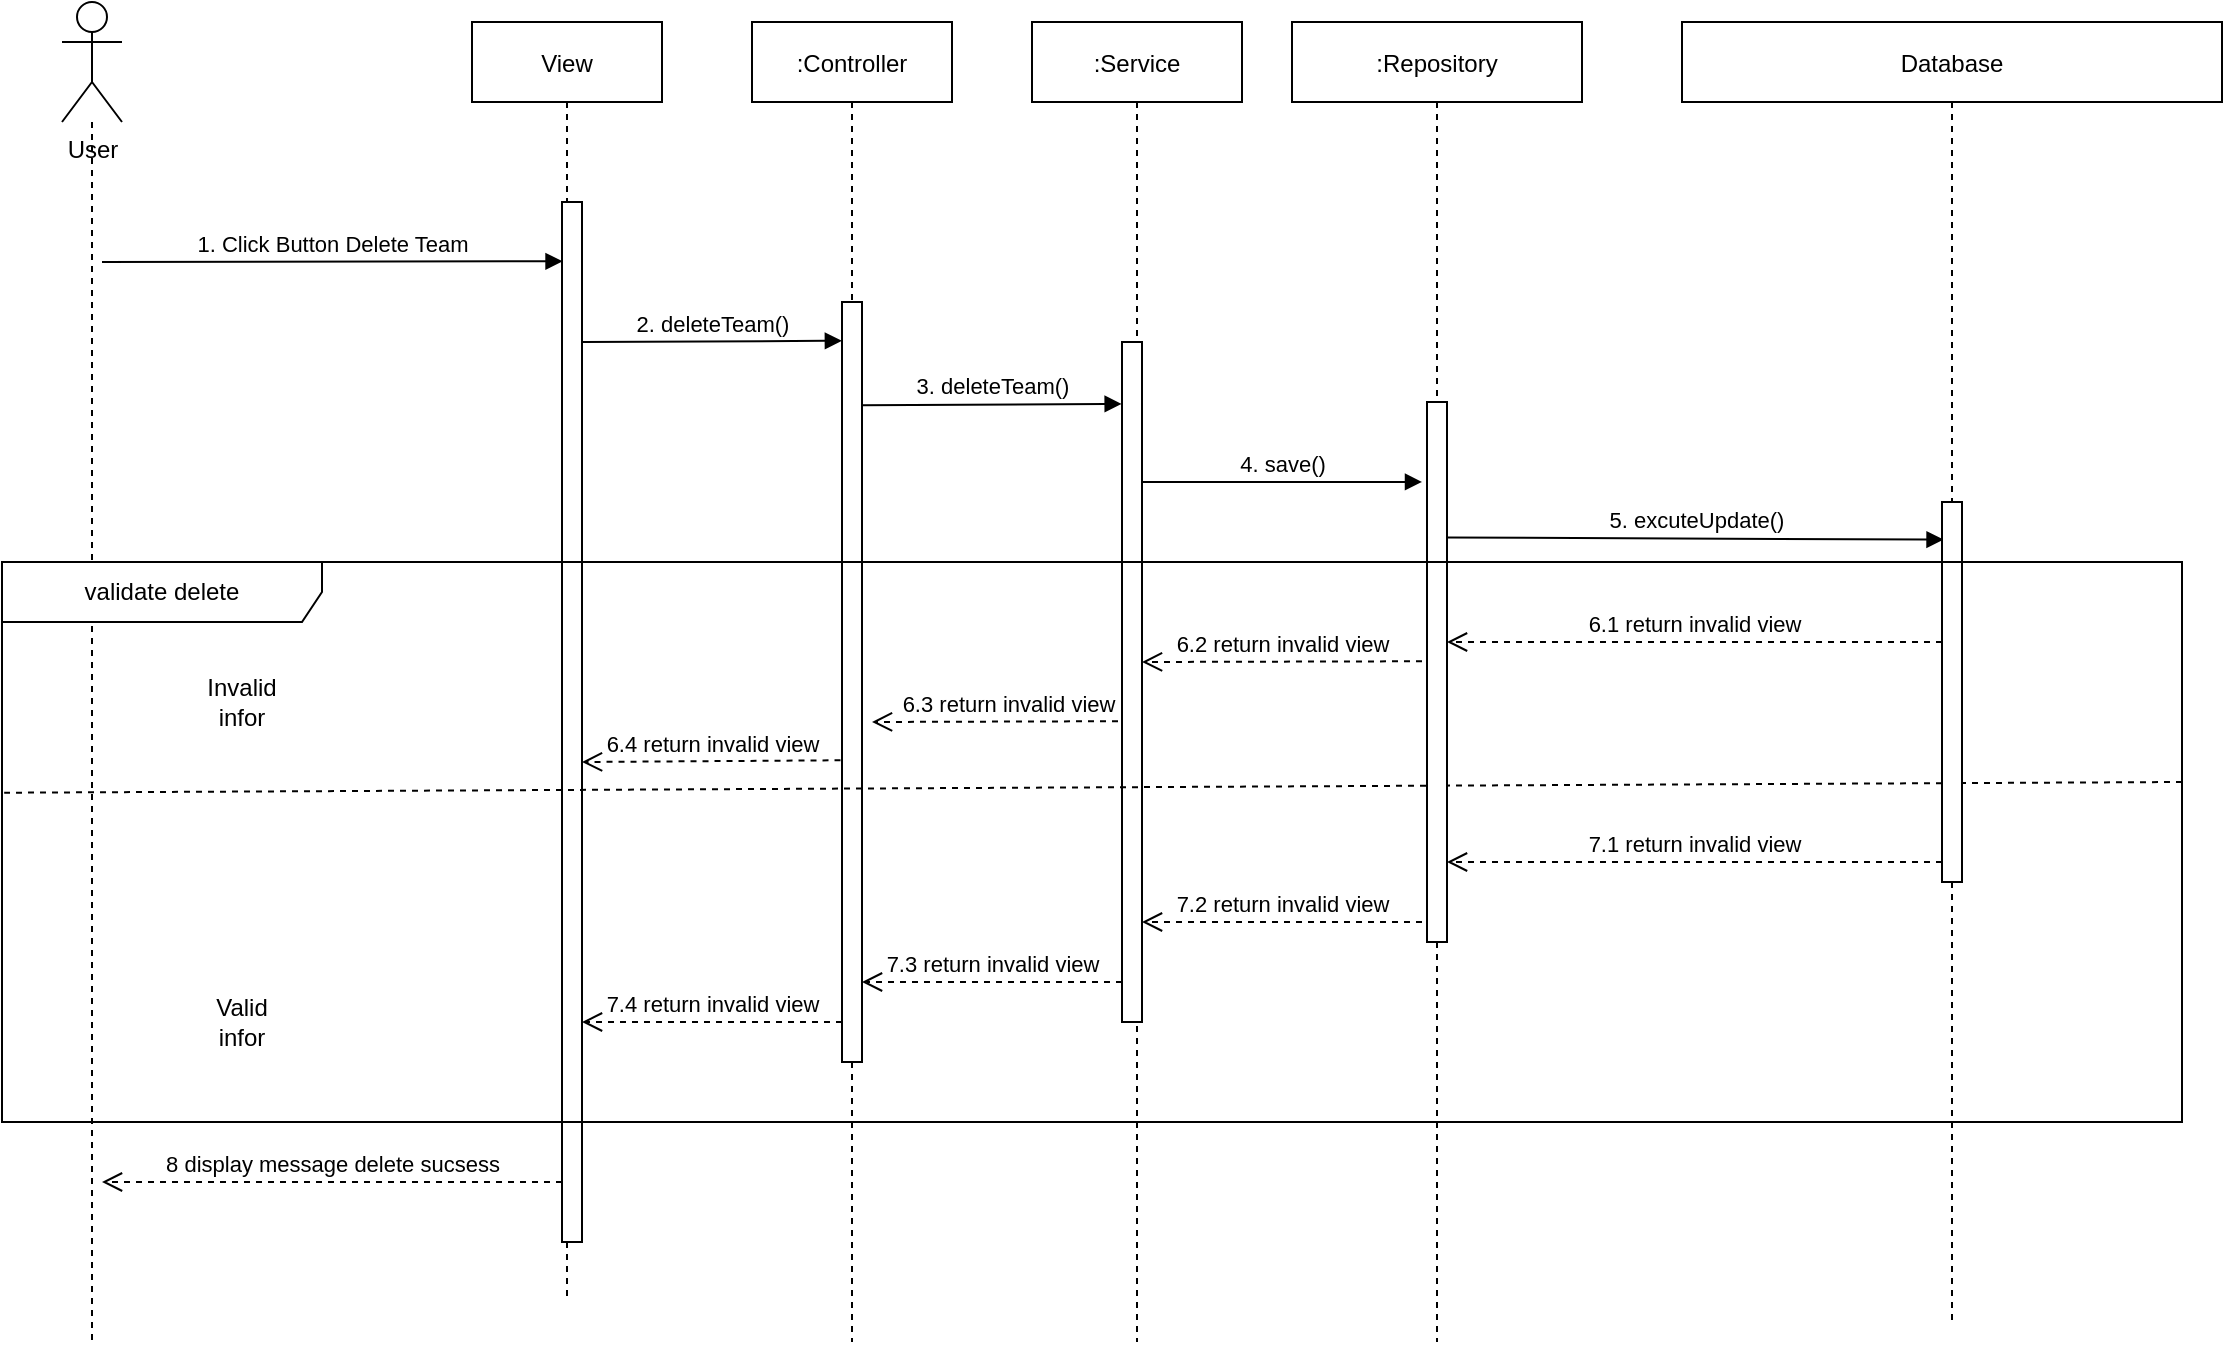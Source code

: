 <mxfile version="22.1.0" type="device">
  <diagram id="kgpKYQtTHZ0yAKxKKP6v" name="Page-1">
    <mxGraphModel dx="1332" dy="480" grid="1" gridSize="10" guides="1" tooltips="1" connect="1" arrows="1" fold="1" page="1" pageScale="1" pageWidth="850" pageHeight="1100" math="0" shadow="0">
      <root>
        <mxCell id="0" />
        <mxCell id="1" parent="0" />
        <mxCell id="1rYxMRe_m1wBD9LGmmaj-11" style="edgeStyle=orthogonalEdgeStyle;rounded=0;orthogonalLoop=1;jettySize=auto;html=1;dashed=1;endArrow=none;endFill=0;" parent="1" source="1rYxMRe_m1wBD9LGmmaj-10" edge="1">
          <mxGeometry relative="1" as="geometry">
            <mxPoint x="95" y="1070" as="targetPoint" />
          </mxGeometry>
        </mxCell>
        <mxCell id="1rYxMRe_m1wBD9LGmmaj-10" value="User" style="shape=umlActor;verticalLabelPosition=bottom;verticalAlign=top;html=1;" parent="1" vertex="1">
          <mxGeometry x="80" y="400" width="30" height="60" as="geometry" />
        </mxCell>
        <mxCell id="1rYxMRe_m1wBD9LGmmaj-12" value="View" style="shape=umlLifeline;perimeter=lifelinePerimeter;container=1;collapsible=0;recursiveResize=0;rounded=0;shadow=0;strokeWidth=1;" parent="1" vertex="1">
          <mxGeometry x="285" y="410" width="95" height="640" as="geometry" />
        </mxCell>
        <mxCell id="v-QebPua1ZWwUlzsEAZD-3" value="" style="html=1;points=[];perimeter=orthogonalPerimeter;" parent="1rYxMRe_m1wBD9LGmmaj-12" vertex="1">
          <mxGeometry x="45" y="90" width="10" height="520" as="geometry" />
        </mxCell>
        <mxCell id="hJmJOb5RnIDIGOAp77hd-7" value="2. deleteTeam()" style="html=1;verticalAlign=bottom;endArrow=block;entryX=-0.006;entryY=0.051;entryDx=0;entryDy=0;entryPerimeter=0;" parent="1rYxMRe_m1wBD9LGmmaj-12" target="hJmJOb5RnIDIGOAp77hd-2" edge="1">
          <mxGeometry width="80" relative="1" as="geometry">
            <mxPoint x="55" y="160" as="sourcePoint" />
            <mxPoint x="220" y="161" as="targetPoint" />
          </mxGeometry>
        </mxCell>
        <mxCell id="hJmJOb5RnIDIGOAp77hd-21" value="6.4 return invalid view" style="html=1;verticalAlign=bottom;endArrow=open;dashed=1;endSize=8;exitX=-0.074;exitY=0.603;exitDx=0;exitDy=0;exitPerimeter=0;" parent="1rYxMRe_m1wBD9LGmmaj-12" source="hJmJOb5RnIDIGOAp77hd-2" edge="1">
          <mxGeometry relative="1" as="geometry">
            <mxPoint x="215" y="370" as="sourcePoint" />
            <mxPoint x="55" y="370" as="targetPoint" />
          </mxGeometry>
        </mxCell>
        <mxCell id="hJmJOb5RnIDIGOAp77hd-6" value="1. Click Button Delete Team" style="html=1;verticalAlign=bottom;endArrow=block;entryX=0.027;entryY=0.057;entryDx=0;entryDy=0;entryPerimeter=0;" parent="1" target="v-QebPua1ZWwUlzsEAZD-3" edge="1">
          <mxGeometry width="80" relative="1" as="geometry">
            <mxPoint x="100" y="530" as="sourcePoint" />
            <mxPoint x="260" y="530" as="targetPoint" />
          </mxGeometry>
        </mxCell>
        <mxCell id="hJmJOb5RnIDIGOAp77hd-10" value="3. deleteTeam()" style="html=1;verticalAlign=bottom;endArrow=block;entryX=-0.017;entryY=0.091;entryDx=0;entryDy=0;entryPerimeter=0;exitX=0.863;exitY=0.136;exitDx=0;exitDy=0;exitPerimeter=0;" parent="1" source="hJmJOb5RnIDIGOAp77hd-2" target="hJmJOb5RnIDIGOAp77hd-3" edge="1">
          <mxGeometry x="0.003" width="80" relative="1" as="geometry">
            <mxPoint x="440" y="600" as="sourcePoint" />
            <mxPoint x="575" y="600" as="targetPoint" />
            <mxPoint as="offset" />
          </mxGeometry>
        </mxCell>
        <mxCell id="hJmJOb5RnIDIGOAp77hd-23" value="Invalid infor" style="text;html=1;strokeColor=none;fillColor=none;align=center;verticalAlign=middle;whiteSpace=wrap;rounded=0;" parent="1" vertex="1">
          <mxGeometry x="150" y="740" width="40" height="20" as="geometry" />
        </mxCell>
        <mxCell id="1rYxMRe_m1wBD9LGmmaj-13" value=":Controller" style="shape=umlLifeline;perimeter=lifelinePerimeter;container=1;collapsible=0;recursiveResize=0;rounded=0;shadow=0;strokeWidth=1;" parent="1" vertex="1">
          <mxGeometry x="425" y="410" width="100" height="660" as="geometry" />
        </mxCell>
        <mxCell id="hJmJOb5RnIDIGOAp77hd-2" value="" style="html=1;points=[];perimeter=orthogonalPerimeter;" parent="1rYxMRe_m1wBD9LGmmaj-13" vertex="1">
          <mxGeometry x="45" y="140" width="10" height="380" as="geometry" />
        </mxCell>
        <mxCell id="hJmJOb5RnIDIGOAp77hd-20" value="6.3 return invalid view" style="html=1;verticalAlign=bottom;endArrow=open;dashed=1;endSize=8;" parent="1rYxMRe_m1wBD9LGmmaj-13" edge="1">
          <mxGeometry relative="1" as="geometry">
            <mxPoint x="195" y="349.57" as="sourcePoint" />
            <mxPoint x="60" y="350" as="targetPoint" />
          </mxGeometry>
        </mxCell>
        <mxCell id="1rYxMRe_m1wBD9LGmmaj-14" value=":Service" style="shape=umlLifeline;perimeter=lifelinePerimeter;container=1;collapsible=0;recursiveResize=0;rounded=0;shadow=0;strokeWidth=1;" parent="1" vertex="1">
          <mxGeometry x="565" y="410" width="105" height="660" as="geometry" />
        </mxCell>
        <mxCell id="hJmJOb5RnIDIGOAp77hd-3" value="" style="html=1;points=[];perimeter=orthogonalPerimeter;" parent="1rYxMRe_m1wBD9LGmmaj-14" vertex="1">
          <mxGeometry x="45" y="160" width="10" height="340" as="geometry" />
        </mxCell>
        <mxCell id="hJmJOb5RnIDIGOAp77hd-26" value="" style="endArrow=none;dashed=1;html=1;rounded=0;entryX=0.001;entryY=0.412;entryDx=0;entryDy=0;entryPerimeter=0;" parent="1rYxMRe_m1wBD9LGmmaj-14" target="hJmJOb5RnIDIGOAp77hd-17" edge="1">
          <mxGeometry width="50" height="50" relative="1" as="geometry">
            <mxPoint x="575" y="380" as="sourcePoint" />
            <mxPoint x="-505" y="380" as="targetPoint" />
          </mxGeometry>
        </mxCell>
        <mxCell id="hJmJOb5RnIDIGOAp77hd-30" value="7.3 return invalid view" style="html=1;verticalAlign=bottom;endArrow=open;dashed=1;endSize=8;" parent="1rYxMRe_m1wBD9LGmmaj-14" edge="1">
          <mxGeometry relative="1" as="geometry">
            <mxPoint x="45" y="480" as="sourcePoint" />
            <mxPoint x="-85" y="480" as="targetPoint" />
          </mxGeometry>
        </mxCell>
        <mxCell id="hJmJOb5RnIDIGOAp77hd-31" value="7.4 return invalid view" style="html=1;verticalAlign=bottom;endArrow=open;dashed=1;endSize=8;" parent="1rYxMRe_m1wBD9LGmmaj-14" edge="1">
          <mxGeometry relative="1" as="geometry">
            <mxPoint x="-95" y="500" as="sourcePoint" />
            <mxPoint x="-225" y="500" as="targetPoint" />
          </mxGeometry>
        </mxCell>
        <mxCell id="1rYxMRe_m1wBD9LGmmaj-15" value=":Repository" style="shape=umlLifeline;perimeter=lifelinePerimeter;container=1;collapsible=0;recursiveResize=0;rounded=0;shadow=0;strokeWidth=1;" parent="1" vertex="1">
          <mxGeometry x="695" y="410" width="145" height="660" as="geometry" />
        </mxCell>
        <mxCell id="hJmJOb5RnIDIGOAp77hd-4" value="" style="html=1;points=[];perimeter=orthogonalPerimeter;" parent="1rYxMRe_m1wBD9LGmmaj-15" vertex="1">
          <mxGeometry x="67.5" y="190" width="10" height="270" as="geometry" />
        </mxCell>
        <mxCell id="hJmJOb5RnIDIGOAp77hd-15" value="4. save()" style="html=1;verticalAlign=bottom;endArrow=block;exitX=1.14;exitY=0.219;exitDx=0;exitDy=0;exitPerimeter=0;entryX=-0.25;entryY=0.148;entryDx=0;entryDy=0;entryPerimeter=0;" parent="1rYxMRe_m1wBD9LGmmaj-15" target="hJmJOb5RnIDIGOAp77hd-4" edge="1">
          <mxGeometry x="0.003" width="80" relative="1" as="geometry">
            <mxPoint x="-75.0" y="230.0" as="sourcePoint" />
            <mxPoint x="65" y="230" as="targetPoint" />
            <mxPoint as="offset" />
          </mxGeometry>
        </mxCell>
        <mxCell id="hJmJOb5RnIDIGOAp77hd-28" value="7.2 return invalid view" style="html=1;verticalAlign=bottom;endArrow=open;dashed=1;endSize=8;" parent="1rYxMRe_m1wBD9LGmmaj-15" edge="1">
          <mxGeometry relative="1" as="geometry">
            <mxPoint x="65" y="450" as="sourcePoint" />
            <mxPoint x="-75" y="450" as="targetPoint" />
          </mxGeometry>
        </mxCell>
        <mxCell id="hJmJOb5RnIDIGOAp77hd-16" value="5. excuteUpdate()" style="html=1;verticalAlign=bottom;endArrow=block;exitX=0.991;exitY=0.251;exitDx=0;exitDy=0;exitPerimeter=0;entryX=0.077;entryY=0.099;entryDx=0;entryDy=0;entryPerimeter=0;" parent="1" source="hJmJOb5RnIDIGOAp77hd-4" target="hJmJOb5RnIDIGOAp77hd-5" edge="1">
          <mxGeometry x="0.003" width="80" relative="1" as="geometry">
            <mxPoint x="825" y="660" as="sourcePoint" />
            <mxPoint x="985" y="661" as="targetPoint" />
            <mxPoint as="offset" />
          </mxGeometry>
        </mxCell>
        <mxCell id="1rYxMRe_m1wBD9LGmmaj-16" value="Database" style="shape=umlLifeline;perimeter=lifelinePerimeter;container=1;collapsible=0;recursiveResize=0;rounded=0;shadow=0;strokeWidth=1;" parent="1" vertex="1">
          <mxGeometry x="890" y="410" width="270" height="650" as="geometry" />
        </mxCell>
        <mxCell id="hJmJOb5RnIDIGOAp77hd-5" value="" style="html=1;points=[];perimeter=orthogonalPerimeter;" parent="1rYxMRe_m1wBD9LGmmaj-16" vertex="1">
          <mxGeometry x="130" y="240" width="10" height="190" as="geometry" />
        </mxCell>
        <mxCell id="hJmJOb5RnIDIGOAp77hd-18" value="6.1 return invalid view" style="html=1;verticalAlign=bottom;endArrow=open;dashed=1;endSize=8;" parent="1rYxMRe_m1wBD9LGmmaj-16" edge="1">
          <mxGeometry relative="1" as="geometry">
            <mxPoint x="130" y="310" as="sourcePoint" />
            <mxPoint x="-117.5" y="310" as="targetPoint" />
          </mxGeometry>
        </mxCell>
        <mxCell id="hJmJOb5RnIDIGOAp77hd-27" value="7.1 return invalid view" style="html=1;verticalAlign=bottom;endArrow=open;dashed=1;endSize=8;" parent="1rYxMRe_m1wBD9LGmmaj-16" edge="1">
          <mxGeometry relative="1" as="geometry">
            <mxPoint x="130" y="420" as="sourcePoint" />
            <mxPoint x="-117.5" y="420" as="targetPoint" />
          </mxGeometry>
        </mxCell>
        <mxCell id="hJmJOb5RnIDIGOAp77hd-19" value="6.2 return invalid view" style="html=1;verticalAlign=bottom;endArrow=open;dashed=1;endSize=8;" parent="1" edge="1">
          <mxGeometry relative="1" as="geometry">
            <mxPoint x="760" y="729.64" as="sourcePoint" />
            <mxPoint x="620" y="730" as="targetPoint" />
            <mxPoint as="offset" />
          </mxGeometry>
        </mxCell>
        <mxCell id="hJmJOb5RnIDIGOAp77hd-32" value="8 display message delete sucsess" style="html=1;verticalAlign=bottom;endArrow=open;dashed=1;endSize=8;" parent="1" edge="1">
          <mxGeometry relative="1" as="geometry">
            <mxPoint x="330" y="990" as="sourcePoint" />
            <mxPoint x="100" y="990" as="targetPoint" />
          </mxGeometry>
        </mxCell>
        <mxCell id="hJmJOb5RnIDIGOAp77hd-17" value="validate delete" style="shape=umlFrame;whiteSpace=wrap;html=1;width=160;height=30;" parent="1" vertex="1">
          <mxGeometry x="50" y="680" width="1090" height="280" as="geometry" />
        </mxCell>
        <mxCell id="hJmJOb5RnIDIGOAp77hd-33" value="Valid infor" style="text;html=1;strokeColor=none;fillColor=none;align=center;verticalAlign=middle;whiteSpace=wrap;rounded=0;" parent="1" vertex="1">
          <mxGeometry x="150" y="900" width="40" height="20" as="geometry" />
        </mxCell>
      </root>
    </mxGraphModel>
  </diagram>
</mxfile>
